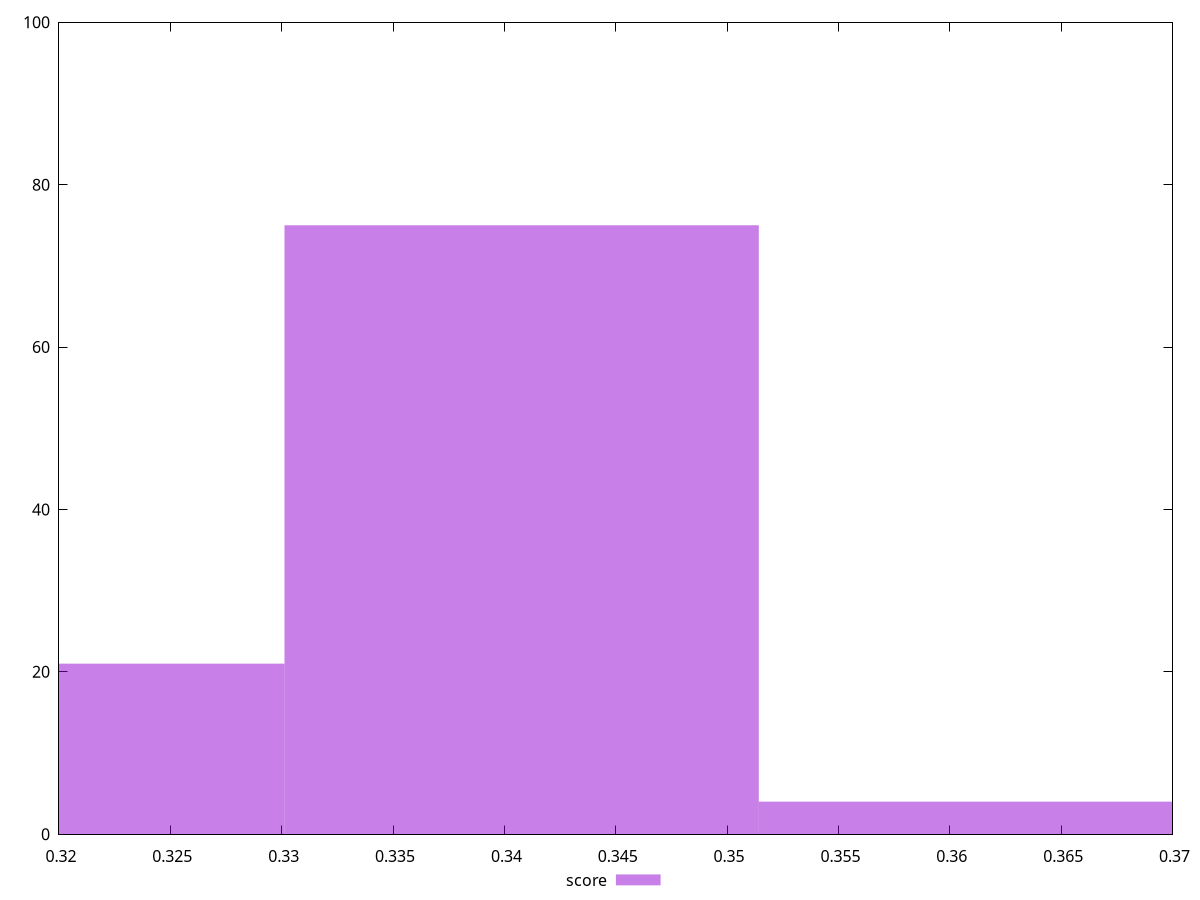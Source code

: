 reset

$score <<EOF
0.36207323624733234 4
0.34077481058572456 75
0.3194763849241168 21
EOF

set key outside below
set boxwidth 0.021298425661607785
set xrange [0.32:0.37]
set yrange [0:100]
set trange [0:100]
set style fill transparent solid 0.5 noborder
set terminal svg size 640, 490 enhanced background rgb 'white'
set output "report_00019_2021-02-10T18-14-37.922Z//unused-javascript/samples/pages+cached+noadtech/score/histogram.svg"

plot $score title "score" with boxes

reset
